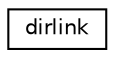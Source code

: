 digraph G
{
  edge [fontname="Helvetica",fontsize="10",labelfontname="Helvetica",labelfontsize="10"];
  node [fontname="Helvetica",fontsize="10",shape=record];
  rankdir=LR;
  Node1 [label="dirlink",height=0.2,width=0.4,color="black", fillcolor="white", style="filled",URL="$dc/d78/structdirlink.html"];
}

